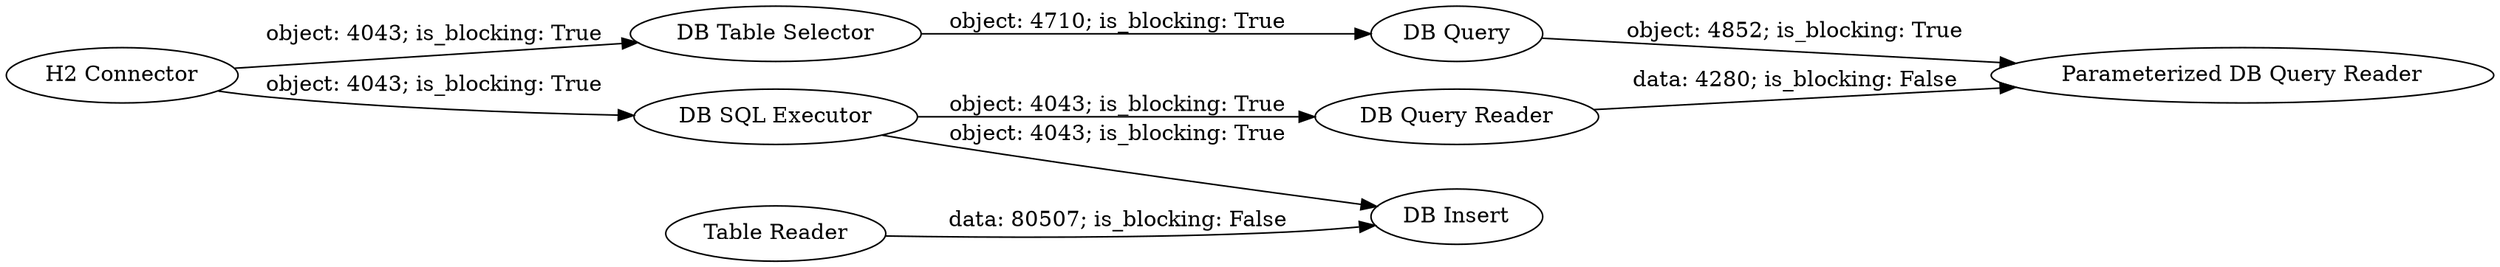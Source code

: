digraph {
	"-1814244180693079719_77" [label="H2 Connector"]
	"-1814244180693079719_84" [label="DB Query Reader"]
	"-1814244180693079719_72" [label="DB Table Selector"]
	"-1814244180693079719_87" [label="DB SQL Executor"]
	"4170629551985387610_89" [label="DB Insert"]
	"-1814244180693079719_85" [label="Parameterized DB Query Reader"]
	"-1814244180693079719_83" [label="DB Query"]
	"4170629551985387610_96" [label="Table Reader"]
	"-1814244180693079719_77" -> "-1814244180693079719_87" [label="object: 4043; is_blocking: True"]
	"-1814244180693079719_83" -> "-1814244180693079719_85" [label="object: 4852; is_blocking: True"]
	"-1814244180693079719_84" -> "-1814244180693079719_85" [label="data: 4280; is_blocking: False"]
	"-1814244180693079719_72" -> "-1814244180693079719_83" [label="object: 4710; is_blocking: True"]
	"4170629551985387610_96" -> "4170629551985387610_89" [label="data: 80507; is_blocking: False"]
	"-1814244180693079719_87" -> "-1814244180693079719_84" [label="object: 4043; is_blocking: True"]
	"-1814244180693079719_87" -> "4170629551985387610_89" [label="object: 4043; is_blocking: True"]
	"-1814244180693079719_77" -> "-1814244180693079719_72" [label="object: 4043; is_blocking: True"]
	rankdir=LR
}

